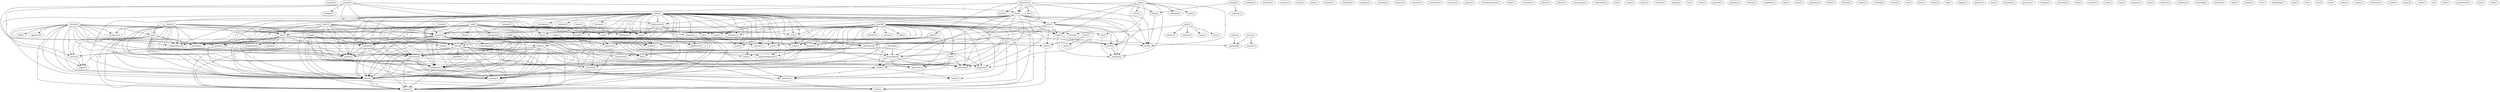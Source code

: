 digraph G {
  marida [ label="marida(1)" ];
  church [ label="church(2)" ];
  help [ label="help(1)" ];
  approval [ label="approval(1)" ];
  go [ label="go(2)" ];
  one [ label="one(1)" ];
  peace [ label="peace(13)" ];
  strength [ label="strength(1)" ];
  completeness [ label="completeness(1)" ];
  obedient [ label="obedient(2)" ];
  guidance [ label="guidance(1)" ];
  astray [ label="astray(1)" ];
  prayer [ label="prayer(5)" ];
  christ [ label="christ(6)" ];
  pray [ label="pray(3)" ];
  sanctuary [ label="sanctuary(2)" ];
  kingdom [ label="kingdom(3)" ];
  course [ label="course(2)" ];
  belong [ label="belong(1)" ];
  pray [ label="pray(2)" ];
  aligns [ label="aligns(1)" ];
  conquer [ label="conquer(1)" ];
  example [ label="example(2)" ];
  freedom [ label="freedom(1)" ];
  muster [ label="muster(1)" ];
  insist [ label="insist(1)" ];
  plan [ label="plan(1)" ];
  reminds [ label="reminds(1)" ];
  standard [ label="standard(1)" ];
  number [ label="number(1)" ];
  live [ label="live(2)" ];
  won [ label="won(1)" ];
  time [ label="time(2)" ];
  bear [ label="bear(1)" ];
  witness [ label="witness(1)" ];
  womb [ label="womb(2)" ];
  someone [ label="someone(1)" ];
  chance [ label="chance(1)" ];
  brings [ label="brings(4)" ];
  contrary [ label="contrary(1)" ];
  think [ label="think(2)" ];
  conveys [ label="conveys(1)" ];
  refusing [ label="refusing(1)" ];
  messenger [ label="messenger(4)" ];
  truth [ label="truth(3)" ];
  continues [ label="continues(1)" ];
  serpent [ label="serpent(2)" ];
  dissuade [ label="dissuade(1)" ];
  turn [ label="turn(1)" ];
  reverse [ label="reverse(1)" ];
  gospel [ label="gospel(1)" ];
  recommendation [ label="recommendation(1)" ];
  bride [ label="bride(1)" ];
  succeeds [ label="succeeds(1)" ];
  choose [ label="choose(1)" ];
  follows [ label="follows(1)" ];
  open [ label="open(1)" ];
  love [ label="love(9)" ];
  faith [ label="faith(7)" ];
  evil [ label="evil(3)" ];
  hope [ label="hope(2)" ];
  gives [ label="gives(2)" ];
  sees [ label="sees(1)" ];
  thinking [ label="thinking(1)" ];
  mind [ label="mind(1)" ];
  see [ label="see(2)" ];
  common [ label="common(1)" ];
  encourages [ label="encourages(1)" ];
  lamb [ label="lamb(2)" ];
  judgement [ label="judgement(1)" ];
  marries [ label="marries(1)" ];
  believers [ label="believers(1)" ];
  detect [ label="detect(1)" ];
  man [ label="man(1)" ];
  obedience [ label="obedience(4)" ];
  sake [ label="sake(2)" ];
  accept [ label="accept(3)" ];
  forgiveness [ label="forgiveness(2)" ];
  changes [ label="changes(1)" ];
  fulfillment [ label="fulfillment(1)" ];
  salvation [ label="salvation(1)" ];
  conversion [ label="conversion(1)" ];
  left [ label="left(1)" ];
  purpose [ label="purpose(1)" ];
  protector [ label="protector(1)" ];
  motherly [ label="motherly(1)" ];
  jesus [ label="jesus(1)" ];
  revelation [ label="revelation(1)" ];
  bear [ label="bear(1)" ];
  part [ label="part(1)" ];
  continue [ label="continue(1)" ];
  became [ label="became(1)" ];
  dragon [ label="dragon(2)" ];
  thing [ label="thing(1)" ];
  woman [ label="woman(1)" ];
  war [ label="war(1)" ];
  need [ label="need(1)" ];
  acknowledgement [ label="acknowledgement(1)" ];
  wage [ label="wage(1)" ];
  rest [ label="rest(2)" ];
  went [ label="went(1)" ];
  century [ label="century(1)" ];
  news [ label="news(1)" ];
  share [ label="share(1)" ];
  wrote [ label="wrote(1)" ];
  entrust [ label="entrust(1)" ];
  makes [ label="makes(1)" ];
  sin [ label="sin(1)" ];
  start [ label="start(1)" ];
  present [ label="present(1)" ];
  promote [ label="promote(1)" ];
  atheist [ label="atheist(1)" ];
  somebody [ label="somebody(1)" ];
  talk [ label="talk(1)" ];
  eden [ label="eden(3)" ];
  spirit [ label="spirit(2)" ];
  mass [ label="mass(1)" ];
  penance [ label="penance(1)" ];
  son [ label="son(8)" ];
  experience [ label="experience(2)" ];
  flock [ label="flock(1)" ];
  job [ label="job(1)" ];
  hand [ label="hand(1)" ];
  belief [ label="belief(1)" ];
  blessed [ label="blessed(1)" ];
  comes [ label="comes(1)" ];
  resulted [ label="resulted(1)" ];
  lady [ label="lady(2)" ];
  room [ label="room(1)" ];
  hear [ label="hear(1)" ];
  silence [ label="silence(1)" ];
  answer [ label="answer(1)" ];
  speak [ label="speak(2)" ];
  haven [ label="haven(1)" ];
  use [ label="use(1)" ];
  hate [ label="hate(1)" ];
  harm [ label="harm(1)" ];
  day [ label="day(1)" ];
  engage [ label="engage(1)" ];
  communism [ label="communism(1)" ];
  body [ label="body(2)" ];
  write [ label="write(1)" ];
  famine [ label="famine(1)" ];
  ignacio [ label="ignacio(1)" ];
  behavior [ label="behavior(1)" ];
  life [ label="life(3)" ];
  mother [ label="mother(11)" ];
  reconciliation [ label="reconciliation(1)" ];
  way [ label="way(1)" ];
  laurentin [ label="laurentin(1)" ];
  question [ label="question(1)" ];
  shouldn [ label="shouldn(1)" ];
  prevents [ label="prevents(1)" ];
  worry [ label="worry(1)" ];
  anyone [ label="anyone(1)" ];
  anything [ label="anything(2)" ];
  bow [ label="bow(1)" ];
  remind [ label="remind(1)" ];
  word [ label="word(1)" ];
  earth [ label="earth(2)" ];
  com [ label="com(1)" ];
  heart [ label="heart(2)" ];
  satan [ label="satan(1)" ];
  opinion [ label="opinion(1)" ];
  communion [ label="communion(1)" ];
  warns [ label="warns(2)" ];
  lord [ label="lord(4)" ];
  mot [ label="mot(1)" ];
  believe [ label="believe(1)" ];
  god [ label="god(26)" ];
  minute [ label="minute(1)" ];
  fear [ label="fear(1)" ];
  renew [ label="renew(1)" ];
  wait [ label="wait(1)" ];
  scripture [ label="scripture(1)" ];
  bickering [ label="bickering(1)" ];
  attitude [ label="attitude(1)" ];
  take [ label="take(1)" ];
  family [ label="family(1)" ];
  rev [ label="rev(1)" ];
  knowledge [ label="knowledge(1)" ];
  disproof [ label="disproof(1)" ];
  task [ label="task(1)" ];
  isn [ label="isn(1)" ];
  eve [ label="eve(2)" ];
  wrt [ label="wrt(1)" ];
  allow [ label="allow(1)" ];
  comm [ label="comm(1)" ];
  literature [ label="literature(1)" ];
  jesus [ label="jesus(5)" ];
  world [ label="world(1)" ];
  mary [ label="mary(4)" ];
  needs [ label="needs(1)" ];
  fr [ label="fr(1)" ];
  note [ label="note(1)" ];
  jesus [ label="jesus(1)" ];
  mainstream [ label="mainstream(1)" ];
  june [ label="june(1)" ];
  rene [ label="rene(1)" ];
  church -> help [ label="1" ];
  church -> approval [ label="1" ];
  church -> go [ label="1" ];
  church -> one [ label="1" ];
  church -> peace [ label="1" ];
  church -> strength [ label="1" ];
  church -> completeness [ label="1" ];
  church -> obedient [ label="1" ];
  church -> guidance [ label="1" ];
  church -> astray [ label="1" ];
  church -> prayer [ label="1" ];
  church -> christ [ label="1" ];
  church -> pray [ label="1" ];
  church -> sanctuary [ label="1" ];
  church -> kingdom [ label="1" ];
  church -> course [ label="1" ];
  church -> belong [ label="1" ];
  church -> pray [ label="1" ];
  church -> aligns [ label="1" ];
  church -> conquer [ label="1" ];
  live -> won [ label="1" ];
  live -> time [ label="1" ];
  bear -> witness [ label="1" ];
  bear -> womb [ label="1" ];
  brings -> contrary [ label="1" ];
  brings -> think [ label="1" ];
  refusing -> messenger [ label="1" ];
  refusing -> truth [ label="1" ];
  refusing -> kingdom [ label="1" ];
  serpent -> peace [ label="1" ];
  serpent -> dissuade [ label="1" ];
  serpent -> prayer [ label="1" ];
  serpent -> turn [ label="1" ];
  open -> love [ label="1" ];
  open -> faith [ label="1" ];
  open -> evil [ label="1" ];
  open -> hope [ label="1" ];
  open -> gives [ label="1" ];
  open -> sees [ label="1" ];
  open -> thinking [ label="1" ];
  open -> mind [ label="1" ];
  open -> see [ label="1" ];
  open -> common [ label="1" ];
  lamb -> judgement [ label="1" ];
  lamb -> womb [ label="1" ];
  lamb -> sanctuary [ label="1" ];
  lamb -> marries [ label="1" ];
  believers -> love [ label="1" ];
  believers -> detect [ label="1" ];
  believers -> man [ label="1" ];
  believers -> peace [ label="1" ];
  believers -> think [ label="1" ];
  believers -> obedience [ label="1" ];
  believers -> sake [ label="1" ];
  believers -> evil [ label="1" ];
  accept -> love [ label="1" ];
  accept -> forgiveness [ label="1" ];
  accept -> changes [ label="1" ];
  accept -> prayer [ label="1" ];
  accept -> fulfillment [ label="1" ];
  accept -> course [ label="1" ];
  accept -> salvation [ label="1" ];
  accept -> turn [ label="1" ];
  love -> faith [ label="1" ];
  love -> forgiveness [ label="1" ];
  love -> peace [ label="1" ];
  love -> obedience [ label="3" ];
  love -> evil [ label="1" ];
  love -> messenger [ label="1" ];
  love -> purpose [ label="1" ];
  love -> gives [ label="1" ];
  love -> protector [ label="1" ];
  love -> salvation [ label="1" ];
  love -> turn [ label="1" ];
  love -> common [ label="1" ];
  love -> motherly [ label="1" ];
  jesus -> go [ label="1" ];
  jesus -> revelation [ label="1" ];
  jesus -> bear [ label="1" ];
  jesus -> part [ label="1" ];
  jesus -> continue [ label="1" ];
  jesus -> became [ label="1" ];
  jesus -> dragon [ label="1" ];
  jesus -> judgement [ label="1" ];
  jesus -> one [ label="2" ];
  jesus -> faith [ label="1" ];
  jesus -> forgiveness [ label="1" ];
  jesus -> peace [ label="1" ];
  jesus -> strength [ label="1" ];
  jesus -> completeness [ label="1" ];
  jesus -> obedient [ label="1" ];
  jesus -> obedience [ label="1" ];
  jesus -> thing [ label="1" ];
  jesus -> womb [ label="1" ];
  jesus -> astray [ label="1" ];
  jesus -> woman [ label="1" ];
  jesus -> christ [ label="1" ];
  jesus -> pray [ label="1" ];
  jesus -> hope [ label="1" ];
  jesus -> war [ label="1" ];
  jesus -> sanctuary [ label="2" ];
  jesus -> need [ label="1" ];
  jesus -> acknowledgement [ label="1" ];
  jesus -> kingdom [ label="1" ];
  jesus -> fulfillment [ label="1" ];
  jesus -> wage [ label="1" ];
  jesus -> marries [ label="1" ];
  jesus -> rest [ label="1" ];
  jesus -> belong [ label="1" ];
  jesus -> pray [ label="1" ];
  jesus -> went [ label="1" ];
  jesus -> century [ label="1" ];
  jesus -> salvation [ label="1" ];
  jesus -> conquer [ label="1" ];
  jesus -> turn [ label="1" ];
  jesus -> motherly [ label="1" ];
  go -> strength [ label="1" ];
  go -> completeness [ label="1" ];
  go -> astray [ label="1" ];
  go -> pray [ label="1" ];
  go -> truth [ label="1" ];
  go -> pray [ label="1" ];
  go -> wrote [ label="1" ];
  go -> conquer [ label="1" ];
  eden -> judgement [ label="1" ];
  eden -> one [ label="1" ];
  eden -> peace [ label="1" ];
  eden -> strength [ label="1" ];
  eden -> completeness [ label="1" ];
  eden -> obedient [ label="1" ];
  eden -> womb [ label="1" ];
  eden -> astray [ label="1" ];
  eden -> christ [ label="1" ];
  eden -> pray [ label="1" ];
  eden -> sanctuary [ label="2" ];
  eden -> kingdom [ label="1" ];
  eden -> marries [ label="1" ];
  eden -> belong [ label="1" ];
  eden -> pray [ label="1" ];
  eden -> conquer [ label="1" ];
  spirit -> one [ label="1" ];
  spirit -> peace [ label="1" ];
  spirit -> strength [ label="1" ];
  spirit -> completeness [ label="1" ];
  spirit -> obedient [ label="1" ];
  spirit -> guidance [ label="1" ];
  spirit -> astray [ label="1" ];
  spirit -> prayer [ label="1" ];
  spirit -> christ [ label="1" ];
  spirit -> pray [ label="1" ];
  spirit -> sanctuary [ label="1" ];
  spirit -> kingdom [ label="1" ];
  spirit -> course [ label="1" ];
  spirit -> belong [ label="1" ];
  spirit -> pray [ label="1" ];
  spirit -> aligns [ label="1" ];
  spirit -> conquer [ label="1" ];
  son -> bear [ label="2" ];
  son -> part [ label="1" ];
  son -> dragon [ label="1" ];
  son -> one [ label="2" ];
  son -> experience [ label="1" ];
  son -> peace [ label="3" ];
  son -> flock [ label="1" ];
  son -> strength [ label="2" ];
  son -> completeness [ label="2" ];
  son -> obedient [ label="2" ];
  son -> obedience [ label="1" ];
  son -> womb [ label="2" ];
  son -> astray [ label="2" ];
  son -> messenger [ label="1" ];
  son -> job [ label="2" ];
  son -> christ [ label="2" ];
  son -> pray [ label="2" ];
  son -> hand [ label="2" ];
  son -> sanctuary [ label="2" ];
  son -> need [ label="1" ];
  son -> acknowledgement [ label="1" ];
  son -> kingdom [ label="3" ];
  son -> rest [ label="1" ];
  son -> belong [ label="2" ];
  son -> pray [ label="2" ];
  son -> conquer [ label="2" ];
  bear -> womb [ label="1" ];
  lady -> room [ label="1" ];
  lady -> hear [ label="1" ];
  lady -> silence [ label="1" ];
  lady -> answer [ label="1" ];
  lady -> speak [ label="1" ];
  dragon -> woman [ label="1" ];
  dragon -> war [ label="1" ];
  dragon -> wage [ label="1" ];
  dragon -> went [ label="1" ];
  one -> time [ label="1" ];
  one -> strength [ label="1" ];
  one -> completeness [ label="1" ];
  one -> communism [ label="1" ];
  one -> body [ label="1" ];
  one -> thing [ label="1" ];
  one -> astray [ label="1" ];
  one -> pray [ label="1" ];
  one -> write [ label="1" ];
  one -> famine [ label="1" ];
  one -> pray [ label="1" ];
  one -> century [ label="1" ];
  one -> conquer [ label="1" ];
  experience -> time [ label="1" ];
  experience -> behavior [ label="1" ];
  experience -> pray [ label="1" ];
  experience -> write [ label="1" ];
  experience -> pray [ label="1" ];
  faith -> peace [ label="1" ];
  faith -> time [ label="1" ];
  faith -> obedience [ label="2" ];
  faith -> evil [ label="1" ];
  faith -> messenger [ label="1" ];
  faith -> purpose [ label="1" ];
  faith -> hope [ label="3" ];
  faith -> gives [ label="1" ];
  faith -> common [ label="1" ];
  faith -> life [ label="1" ];
  forgiveness -> obedient [ label="1" ];
  forgiveness -> salvation [ label="1" ];
  forgiveness -> turn [ label="1" ];
  forgiveness -> mother [ label="1" ];
  peace -> strength [ label="1" ];
  peace -> completeness [ label="1" ];
  peace -> obedient [ label="1" ];
  peace -> obedience [ label="3" ];
  peace -> evil [ label="1" ];
  peace -> astray [ label="1" ];
  peace -> messenger [ label="1" ];
  peace -> prayer [ label="1" ];
  peace -> reconciliation [ label="1" ];
  peace -> pray [ label="1" ];
  peace -> purpose [ label="1" ];
  peace -> kingdom [ label="1" ];
  peace -> belong [ label="1" ];
  peace -> pray [ label="1" ];
  peace -> protector [ label="1" ];
  peace -> conquer [ label="1" ];
  peace -> motherly [ label="1" ];
  peace -> life [ label="1" ];
  worry -> anyone [ label="1" ];
  worry -> anything [ label="1" ];
  time -> write [ label="1" ];
  think -> evil [ label="1" ];
  earth -> anything [ label="1" ];
  obedient -> astray [ label="1" ];
  obedient -> pray [ label="1" ];
  obedient -> belong [ label="1" ];
  obedient -> pray [ label="1" ];
  obedient -> conquer [ label="1" ];
  obedient -> mother [ label="1" ];
  heart -> astray [ label="1" ];
  heart -> christ [ label="1" ];
  heart -> pray [ label="1" ];
  heart -> sanctuary [ label="1" ];
  heart -> kingdom [ label="1" ];
  heart -> belong [ label="1" ];
  heart -> pray [ label="1" ];
  heart -> conquer [ label="1" ];
  satan -> dissuade [ label="1" ];
  satan -> prayer [ label="1" ];
  satan -> turn [ label="1" ];
  obedience -> messenger [ label="1" ];
  obedience -> purpose [ label="1" ];
  obedience -> need [ label="1" ];
  obedience -> acknowledgement [ label="1" ];
  sake -> body [ label="1" ];
  sake -> communion [ label="1" ];
  body -> astray [ label="1" ];
  body -> pray [ label="1" ];
  body -> sanctuary [ label="1" ];
  body -> kingdom [ label="1" ];
  body -> belong [ label="1" ];
  body -> pray [ label="1" ];
  body -> conquer [ label="1" ];
  warns -> prayer [ label="1" ];
  warns -> turn [ label="1" ];
  lord -> womb [ label="1" ];
  lord -> astray [ label="1" ];
  lord -> behavior [ label="1" ];
  lord -> christ [ label="1" ];
  lord -> pray [ label="2" ];
  lord -> sanctuary [ label="2" ];
  lord -> write [ label="1" ];
  lord -> anything [ label="2" ];
  lord -> kingdom [ label="1" ];
  lord -> marries [ label="1" ];
  lord -> belong [ label="1" ];
  lord -> pray [ label="2" ];
  lord -> conquer [ label="1" ];
  lord -> life [ label="1" ];
  womb -> marries [ label="1" ];
  god -> minute [ label="1" ];
  god -> astray [ label="1" ];
  god -> messenger [ label="5" ];
  god -> fear [ label="4" ];
  god -> behavior [ label="2" ];
  god -> woman [ label="1" ];
  god -> job [ label="1" ];
  god -> christ [ label="1" ];
  god -> pray [ label="3" ];
  god -> purpose [ label="1" ];
  god -> hand [ label="1" ];
  god -> truth [ label="3" ];
  god -> hope [ label="1" ];
  god -> war [ label="1" ];
  god -> speak [ label="1" ];
  god -> sanctuary [ label="1" ];
  god -> write [ label="2" ];
  god -> renew [ label="1" ];
  god -> gives [ label="2" ];
  god -> kingdom [ label="4" ];
  god -> fulfillment [ label="1" ];
  god -> wait [ label="1" ];
  god -> wage [ label="1" ];
  god -> rest [ label="1" ];
  god -> belong [ label="1" ];
  god -> pray [ label="3" ];
  god -> protector [ label="1" ];
  god -> went [ label="1" ];
  god -> wrote [ label="1" ];
  god -> salvation [ label="1" ];
  god -> conquer [ label="1" ];
  god -> turn [ label="1" ];
  god -> see [ label="2" ];
  god -> mother [ label="1" ];
  god -> motherly [ label="1" ];
  god -> life [ label="3" ];
  messenger -> purpose [ label="1" ];
  messenger -> truth [ label="1" ];
  messenger -> kingdom [ label="1" ];
  messenger -> protector [ label="1" ];
  messenger -> motherly [ label="1" ];
  fear -> truth [ label="1" ];
  fear -> protector [ label="1" ];
  fear -> mother [ label="1" ];
  fear -> motherly [ label="1" ];
  prayer -> course [ label="2" ];
  prayer -> aligns [ label="1" ];
  prayer -> life [ label="1" ];
  christ -> pray [ label="1" ];
  christ -> truth [ label="1" ];
  christ -> sanctuary [ label="1" ];
  christ -> kingdom [ label="1" ];
  christ -> marries [ label="1" ];
  christ -> belong [ label="1" ];
  christ -> pray [ label="1" ];
  christ -> protector [ label="1" ];
  christ -> communion [ label="1" ];
  christ -> conquer [ label="1" ];
  christ -> disproof [ label="1" ];
  christ -> mother [ label="2" ];
  christ -> motherly [ label="1" ];
  pray -> write [ label="1" ];
  pray -> conquer [ label="2" ];
  truth -> wrote [ label="1" ];
  truth -> mother [ label="1" ];
  hope -> gives [ label="1" ];
  hope -> common [ label="1" ];
  sanctuary -> kingdom [ label="1" ];
  sanctuary -> marries [ label="1" ];
  sanctuary -> belong [ label="1" ];
  sanctuary -> pray [ label="1" ];
  sanctuary -> conquer [ label="1" ];
  gives -> common [ label="1" ];
  kingdom -> belong [ label="1" ];
  kingdom -> pray [ label="1" ];
  kingdom -> conquer [ label="1" ];
  course -> aligns [ label="1" ];
  pray -> conquer [ label="2" ];
  jesus -> went [ label="1" ];
  jesus -> century [ label="1" ];
  jesus -> salvation [ label="1" ];
  jesus -> conquer [ label="1" ];
  jesus -> turn [ label="1" ];
  jesus -> motherly [ label="1" ];
  jesus -> conquer [ label="1" ];
  jesus -> turn [ label="1" ];
  jesus -> motherly [ label="1" ];
  see -> common [ label="1" ];
}

